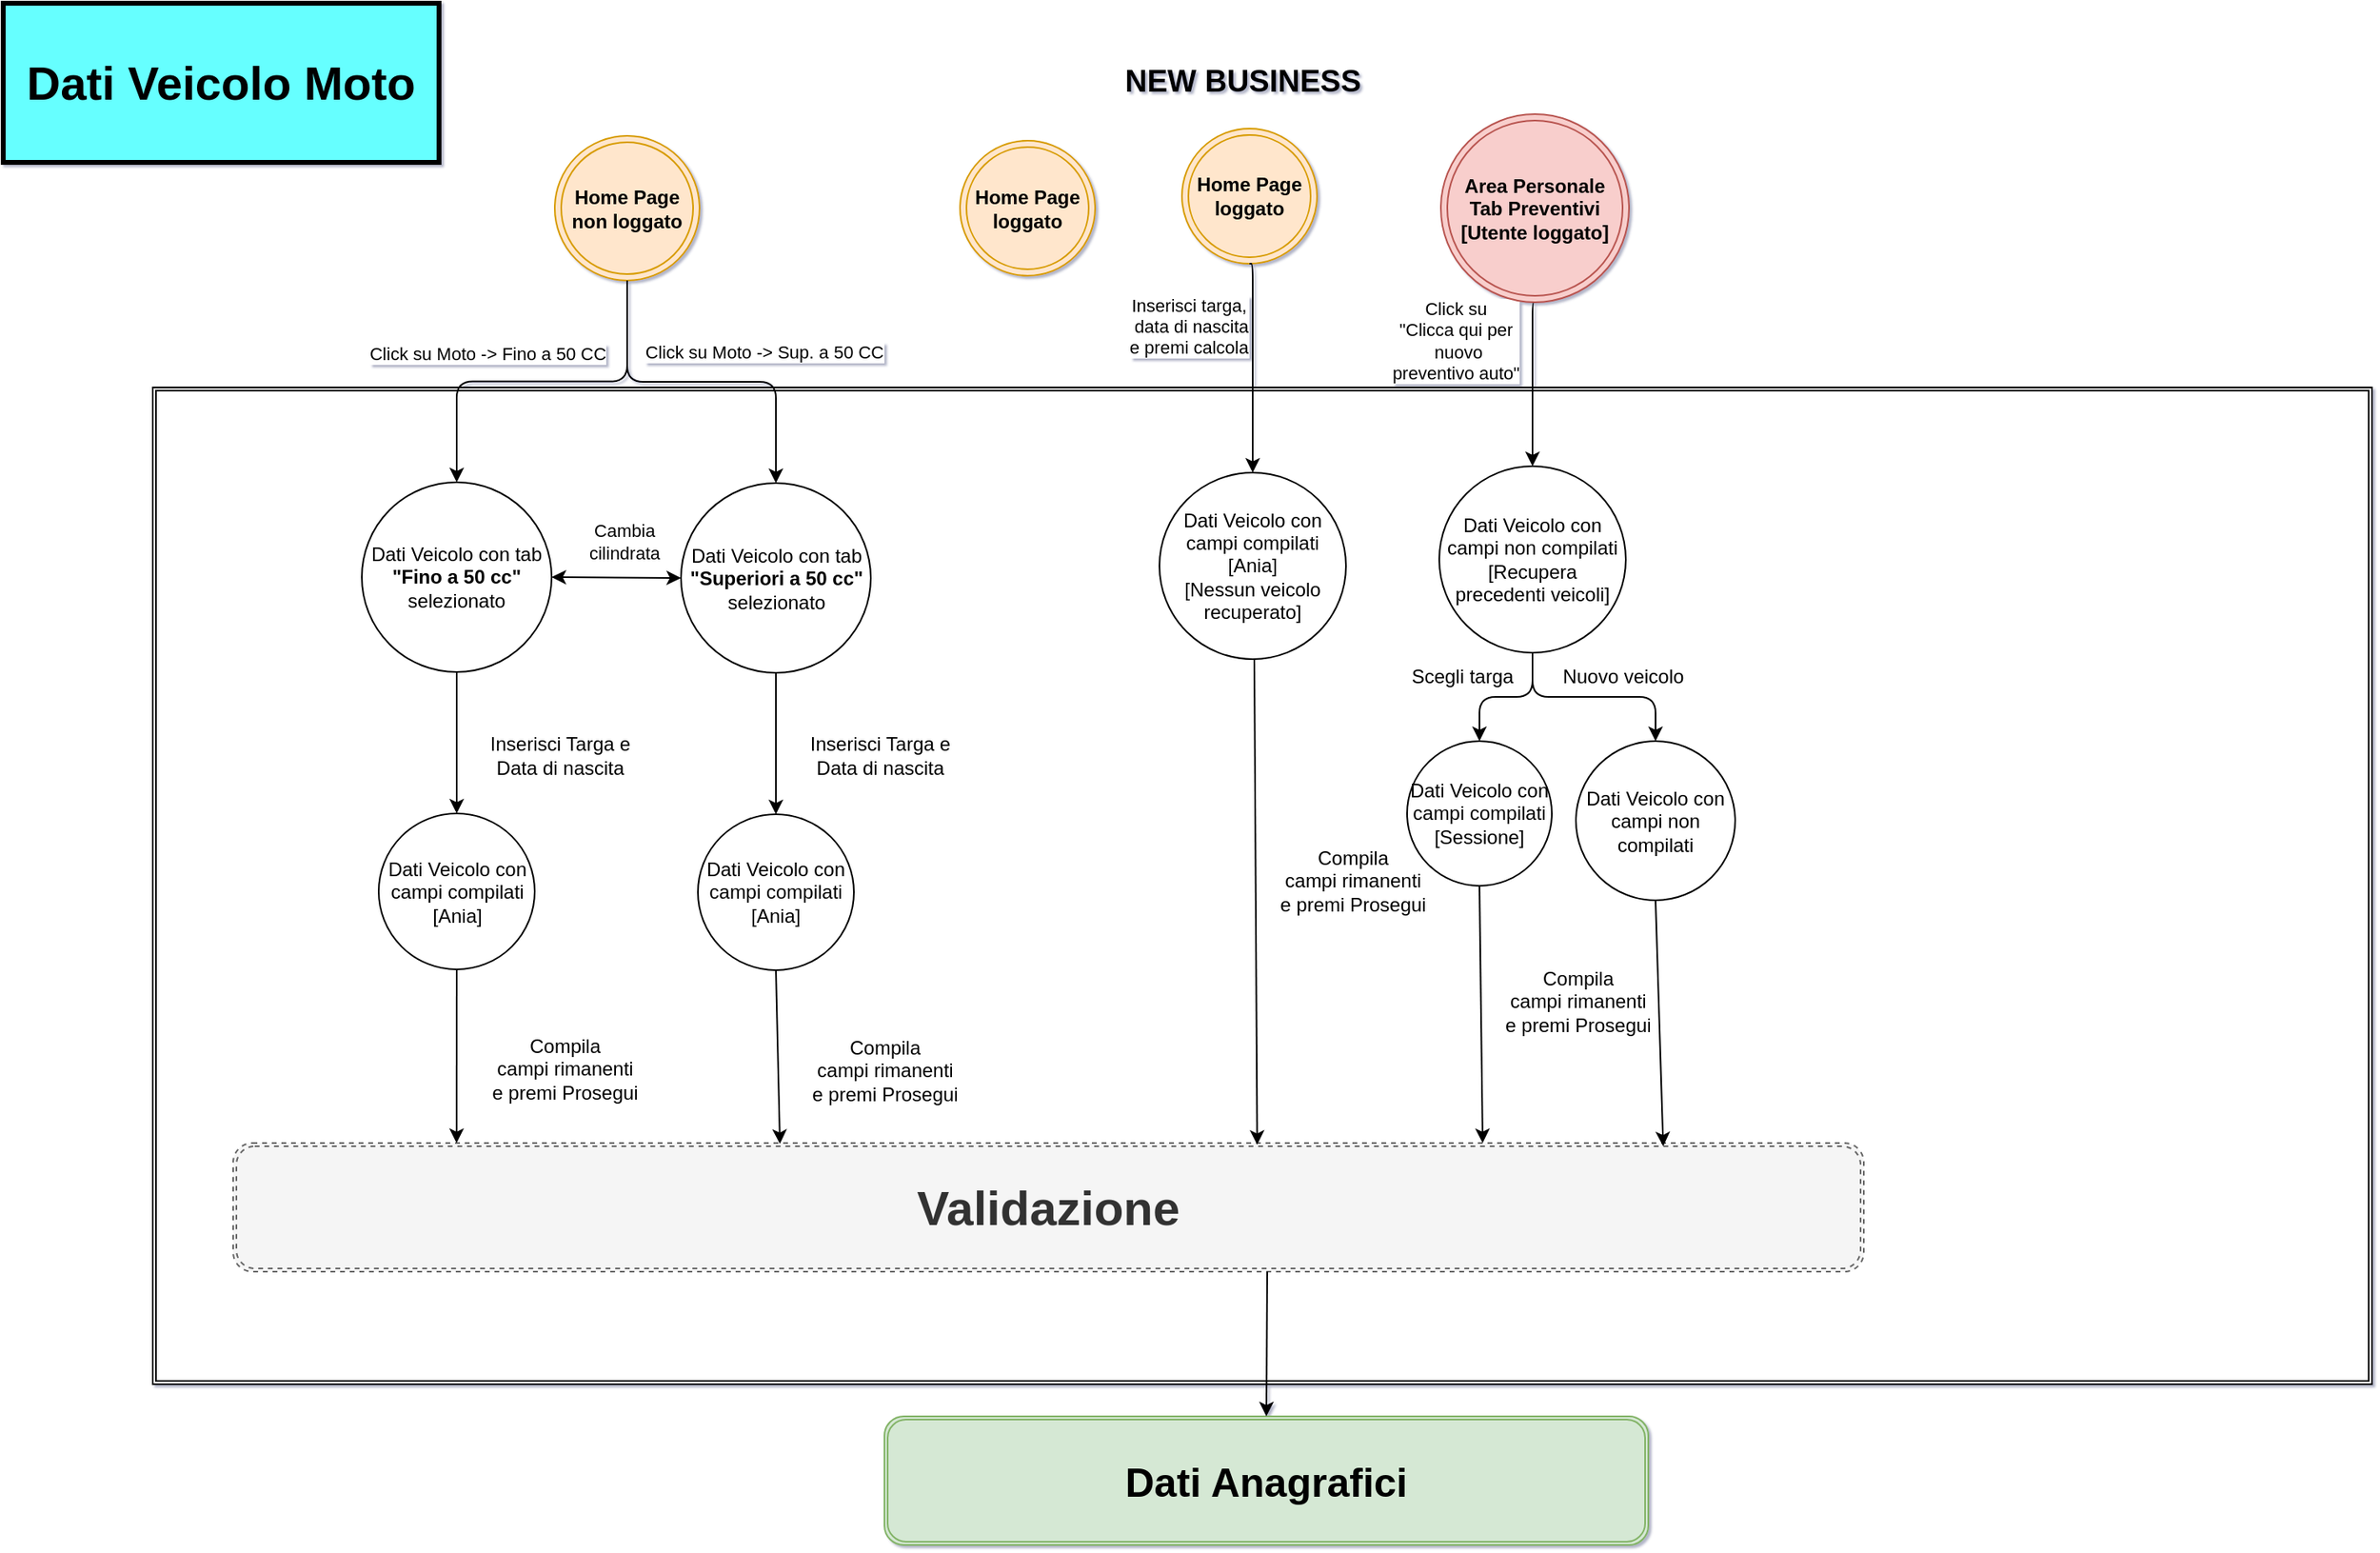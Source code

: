 <mxfile version="10.6.7" type="github"><diagram id="JJi0atK4ak9QtX_G3xx3" name="Page-1"><mxGraphModel dx="2568" dy="584" grid="0" gridSize="10" guides="1" tooltips="1" connect="1" arrows="1" fold="1" page="1" pageScale="1" pageWidth="1654" pageHeight="1169" background="none" math="0" shadow="1"><root><mxCell id="0"/><mxCell id="1" parent="0"/><mxCell id="fJAn6QZTrk5kd5fj208G-4" value="" style="shape=ext;double=1;rounded=0;whiteSpace=wrap;html=1;" parent="1" vertex="1"><mxGeometry x="-1520" y="254" width="1380" height="620" as="geometry"/></mxCell><mxCell id="fJAn6QZTrk5kd5fj208G-1" value="&lt;b&gt;Home Page&lt;br&gt;non loggato&lt;/b&gt;&lt;br&gt;" style="ellipse;shape=doubleEllipse;whiteSpace=wrap;html=1;aspect=fixed;fillColor=#ffe6cc;strokeColor=#d79b00;" parent="1" vertex="1"><mxGeometry x="-1270" y="97.5" width="90" height="90" as="geometry"/></mxCell><mxCell id="fJAn6QZTrk5kd5fj208G-5" value="Dati Veicolo con tab &lt;b&gt;&quot;Fino a 50 cc&quot; &lt;/b&gt;selezionato&lt;br&gt;" style="ellipse;whiteSpace=wrap;html=1;aspect=fixed;" parent="1" vertex="1"><mxGeometry x="-1390" y="313" width="118" height="118" as="geometry"/></mxCell><mxCell id="cSpS1H4KltPHv6ZelQDa-1" value="&lt;b&gt;Home Page&lt;br&gt;loggato&lt;/b&gt;&lt;br&gt;" style="ellipse;shape=doubleEllipse;whiteSpace=wrap;html=1;aspect=fixed;fillColor=#ffe6cc;strokeColor=#d79b00;" parent="1" vertex="1"><mxGeometry x="-880" y="93" width="84" height="84" as="geometry"/></mxCell><mxCell id="cSpS1H4KltPHv6ZelQDa-2" value="Inserisci targa,&lt;br&gt;&amp;nbsp;data di nascita&lt;br&gt;e premi calcola&lt;br&gt;" style="edgeStyle=elbowEdgeStyle;elbow=horizontal;endArrow=classic;html=1;exitX=0.5;exitY=1;exitDx=0;exitDy=0;entryX=0.5;entryY=0;entryDx=0;entryDy=0;" parent="1" source="cSpS1H4KltPHv6ZelQDa-1" target="cSpS1H4KltPHv6ZelQDa-3" edge="1"><mxGeometry x="-0.231" y="-41" width="50" height="50" relative="1" as="geometry"><mxPoint x="-1010" y="192" as="sourcePoint"/><mxPoint x="-1005" y="312" as="targetPoint"/><Array as="points"><mxPoint x="-836" y="242"/><mxPoint x="-1020" y="262"/></Array><mxPoint x="1" y="-10" as="offset"/></mxGeometry></mxCell><mxCell id="cSpS1H4KltPHv6ZelQDa-3" value="Dati Veicolo con campi compilati&lt;br&gt;[Ania]&lt;br&gt;[Nessun veicolo recuperato]&lt;br&gt;" style="ellipse;whiteSpace=wrap;html=1;aspect=fixed;" parent="1" vertex="1"><mxGeometry x="-894" y="307" width="116" height="116" as="geometry"/></mxCell><mxCell id="cSpS1H4KltPHv6ZelQDa-5" value="Click su &lt;br&gt;&quot;Clicca qui per&lt;br&gt;&amp;nbsp;nuovo &lt;br&gt;preventivo auto&quot;&lt;br&gt;" style="edgeStyle=elbowEdgeStyle;elbow=horizontal;endArrow=classic;html=1;exitX=0.5;exitY=1;exitDx=0;exitDy=0;entryX=0.5;entryY=0;entryDx=0;entryDy=0;" parent="1" source="cSpS1H4KltPHv6ZelQDa-4" target="cSpS1H4KltPHv6ZelQDa-6" edge="1"><mxGeometry x="-0.13" y="-52" width="50" height="50" relative="1" as="geometry"><mxPoint x="-661" y="202" as="sourcePoint"/><mxPoint x="-651" y="317" as="targetPoint"/><Array as="points"><mxPoint x="-662" y="252"/></Array><mxPoint x="4" y="-20" as="offset"/></mxGeometry></mxCell><mxCell id="cSpS1H4KltPHv6ZelQDa-6" value="Dati Veicolo con campi non compilati&lt;br&gt;[Recupera precedenti veicoli]&lt;br&gt;" style="ellipse;whiteSpace=wrap;html=1;aspect=fixed;" parent="1" vertex="1"><mxGeometry x="-720" y="303" width="116" height="116" as="geometry"/></mxCell><mxCell id="cSpS1H4KltPHv6ZelQDa-8" value="&lt;b&gt;&lt;font style=&quot;font-size: 19px&quot;&gt;NEW BUSINESS&lt;/font&gt;&lt;/b&gt;" style="text;html=1;strokeColor=none;fillColor=none;align=center;verticalAlign=middle;whiteSpace=wrap;rounded=0;" parent="1" vertex="1"><mxGeometry x="-934" y="54" width="184" height="20" as="geometry"/></mxCell><mxCell id="cSpS1H4KltPHv6ZelQDa-27" value="&lt;b&gt;&lt;font style=&quot;font-size: 30px&quot;&gt;Validazione&lt;/font&gt;&lt;/b&gt;" style="shape=ext;double=1;rounded=1;whiteSpace=wrap;html=1;strokeColor=#666666;dashed=1;shadow=0;glass=0;comic=0;fillColor=#f5f5f5;fontColor=#333333;" parent="1" vertex="1"><mxGeometry x="-1470" y="724" width="1014" height="80" as="geometry"/></mxCell><mxCell id="cSpS1H4KltPHv6ZelQDa-28" value="" style="endArrow=classic;html=1;exitX=0.5;exitY=1;exitDx=0;exitDy=0;entryX=0.5;entryY=0;entryDx=0;entryDy=0;" parent="1" source="fJAn6QZTrk5kd5fj208G-5" target="19JvDWEXzMYu1qSVctNN-4" edge="1"><mxGeometry width="50" height="50" relative="1" as="geometry"><mxPoint x="-1355" y="594.5" as="sourcePoint"/><mxPoint x="-1374" y="700" as="targetPoint"/></mxGeometry></mxCell><mxCell id="cSpS1H4KltPHv6ZelQDa-29" value="Inserisci Targa e &lt;br&gt;Data di nascita" style="text;html=1;resizable=0;points=[];align=center;verticalAlign=middle;labelBackgroundColor=#ffffff;" parent="cSpS1H4KltPHv6ZelQDa-28" vertex="1" connectable="0"><mxGeometry x="-0.075" y="2" relative="1" as="geometry"><mxPoint x="62" y="11" as="offset"/></mxGeometry></mxCell><mxCell id="cSpS1H4KltPHv6ZelQDa-30" value="" style="endArrow=classic;html=1;exitX=0.5;exitY=1;exitDx=0;exitDy=0;entryX=0.628;entryY=0.013;entryDx=0;entryDy=0;entryPerimeter=0;" parent="1" target="cSpS1H4KltPHv6ZelQDa-27" edge="1"><mxGeometry width="50" height="50" relative="1" as="geometry"><mxPoint x="-835" y="423" as="sourcePoint"/><mxPoint x="-830" y="724" as="targetPoint"/></mxGeometry></mxCell><mxCell id="cSpS1H4KltPHv6ZelQDa-31" value="Compila &lt;br&gt;campi rimanenti &lt;br&gt;e premi Prosegui" style="text;html=1;resizable=0;points=[];align=center;verticalAlign=middle;labelBackgroundColor=#ffffff;" parent="cSpS1H4KltPHv6ZelQDa-30" vertex="1" connectable="0"><mxGeometry x="-0.075" y="2" relative="1" as="geometry"><mxPoint x="57.5" y="-2" as="offset"/></mxGeometry></mxCell><mxCell id="cSpS1H4KltPHv6ZelQDa-32" value="" style="endArrow=classic;html=1;exitX=0.5;exitY=1;exitDx=0;exitDy=0;entryX=0.5;entryY=0;entryDx=0;entryDy=0;edgeStyle=orthogonalEdgeStyle;" parent="1" source="cSpS1H4KltPHv6ZelQDa-6" target="ZWPn5U4pZdqaBpn7iLRA-11" edge="1"><mxGeometry width="50" height="50" relative="1" as="geometry"><mxPoint x="-680" y="433" as="sourcePoint"/><mxPoint x="-660" y="444" as="targetPoint"/></mxGeometry></mxCell><mxCell id="cSpS1H4KltPHv6ZelQDa-33" value="Scegli targa" style="text;html=1;resizable=0;points=[];align=center;verticalAlign=middle;labelBackgroundColor=#ffffff;" parent="cSpS1H4KltPHv6ZelQDa-32" vertex="1" connectable="0"><mxGeometry x="-0.075" y="2" relative="1" as="geometry"><mxPoint x="-31" y="-15" as="offset"/></mxGeometry></mxCell><mxCell id="cSpS1H4KltPHv6ZelQDa-40" value="&lt;b&gt;&lt;font style=&quot;font-size: 25px&quot;&gt;Dati Anagrafici&lt;/font&gt;&lt;/b&gt;" style="shape=ext;double=1;rounded=1;whiteSpace=wrap;html=1;fillColor=#d5e8d4;strokeColor=#82b366;" parent="1" vertex="1"><mxGeometry x="-1065" y="894" width="475" height="80" as="geometry"/></mxCell><mxCell id="cSpS1H4KltPHv6ZelQDa-41" value="" style="endArrow=classic;html=1;entryX=0.5;entryY=0;entryDx=0;entryDy=0;" parent="1" target="cSpS1H4KltPHv6ZelQDa-40" edge="1"><mxGeometry width="50" height="50" relative="1" as="geometry"><mxPoint x="-827" y="804" as="sourcePoint"/><mxPoint x="-960" y="814" as="targetPoint"/></mxGeometry></mxCell><mxCell id="cSpS1H4KltPHv6ZelQDa-4" value="&lt;b&gt;Area Personale&lt;br&gt;Tab Preventivi&lt;br&gt;[Utente loggato]&lt;/b&gt;&lt;br&gt;" style="ellipse;shape=doubleEllipse;whiteSpace=wrap;html=1;aspect=fixed;fillColor=#f8cecc;strokeColor=#b85450;" parent="1" vertex="1"><mxGeometry x="-719" y="84" width="117" height="117" as="geometry"/></mxCell><mxCell id="ZWPn5U4pZdqaBpn7iLRA-6" value="&lt;b&gt;Home Page&lt;br&gt;loggato&lt;/b&gt;&lt;br&gt;" style="ellipse;shape=doubleEllipse;whiteSpace=wrap;html=1;aspect=fixed;fillColor=#ffe6cc;strokeColor=#d79b00;" parent="1" vertex="1"><mxGeometry x="-1018" y="100.5" width="84" height="84" as="geometry"/></mxCell><mxCell id="ZWPn5U4pZdqaBpn7iLRA-11" value="Dati Veicolo con campi compilati&lt;br&gt;[Sessione]&lt;br&gt;" style="ellipse;whiteSpace=wrap;html=1;aspect=fixed;" parent="1" vertex="1"><mxGeometry x="-740" y="474" width="90" height="90" as="geometry"/></mxCell><mxCell id="ZWPn5U4pZdqaBpn7iLRA-12" value="Dati Veicolo con campi non compilati&lt;br&gt;" style="ellipse;whiteSpace=wrap;html=1;aspect=fixed;" parent="1" vertex="1"><mxGeometry x="-635" y="474" width="99" height="99" as="geometry"/></mxCell><mxCell id="ZWPn5U4pZdqaBpn7iLRA-13" value="" style="endArrow=classic;html=1;exitX=0.5;exitY=1;exitDx=0;exitDy=0;entryX=0.5;entryY=0;entryDx=0;entryDy=0;edgeStyle=orthogonalEdgeStyle;" parent="1" source="cSpS1H4KltPHv6ZelQDa-6" target="ZWPn5U4pZdqaBpn7iLRA-12" edge="1"><mxGeometry width="50" height="50" relative="1" as="geometry"><mxPoint x="-652" y="429" as="sourcePoint"/><mxPoint x="-685" y="484" as="targetPoint"/></mxGeometry></mxCell><mxCell id="ZWPn5U4pZdqaBpn7iLRA-14" value="Nuovo veicolo" style="text;html=1;resizable=0;points=[];align=center;verticalAlign=middle;labelBackgroundColor=#ffffff;" parent="ZWPn5U4pZdqaBpn7iLRA-13" vertex="1" connectable="0"><mxGeometry x="-0.075" y="2" relative="1" as="geometry"><mxPoint x="22" y="-11" as="offset"/></mxGeometry></mxCell><mxCell id="ZWPn5U4pZdqaBpn7iLRA-15" value="" style="endArrow=classic;html=1;exitX=0.5;exitY=1;exitDx=0;exitDy=0;" parent="1" source="ZWPn5U4pZdqaBpn7iLRA-11" edge="1"><mxGeometry width="50" height="50" relative="1" as="geometry"><mxPoint x="-680" y="574" as="sourcePoint"/><mxPoint x="-693" y="724" as="targetPoint"/></mxGeometry></mxCell><mxCell id="ZWPn5U4pZdqaBpn7iLRA-16" value="Compila &lt;br&gt;campi rimanenti &lt;br&gt;e premi Prosegui" style="text;html=1;resizable=0;points=[];align=center;verticalAlign=middle;labelBackgroundColor=#ffffff;" parent="ZWPn5U4pZdqaBpn7iLRA-15" vertex="1" connectable="0"><mxGeometry x="-0.075" y="2" relative="1" as="geometry"><mxPoint x="57.5" y="-2" as="offset"/></mxGeometry></mxCell><mxCell id="ZWPn5U4pZdqaBpn7iLRA-17" value="" style="endArrow=classic;html=1;exitX=0.5;exitY=1;exitDx=0;exitDy=0;entryX=0.877;entryY=0.025;entryDx=0;entryDy=0;entryPerimeter=0;" parent="1" source="ZWPn5U4pZdqaBpn7iLRA-12" target="cSpS1H4KltPHv6ZelQDa-27" edge="1"><mxGeometry width="50" height="50" relative="1" as="geometry"><mxPoint x="-550" y="573" as="sourcePoint"/><mxPoint x="-548" y="710" as="targetPoint"/></mxGeometry></mxCell><mxCell id="ZWPn5U4pZdqaBpn7iLRA-20" value="&lt;b&gt;&lt;font style=&quot;font-size: 29px&quot;&gt;Dati Veicolo Moto&lt;/font&gt;&lt;/b&gt;" style="text;html=1;strokeColor=#000000;fillColor=#66FFFF;align=center;verticalAlign=middle;whiteSpace=wrap;rounded=0;shadow=0;glass=0;comic=0;strokeWidth=3;" parent="1" vertex="1"><mxGeometry x="-1613" y="15" width="271" height="99" as="geometry"/></mxCell><mxCell id="19JvDWEXzMYu1qSVctNN-3" value="Click su Moto -&amp;gt; Fino a 50 CC" style="endArrow=classic;html=1;labelBackgroundColor=#ffffff;strokeColor=#000000;fontColor=#000000;exitX=0.5;exitY=1;exitDx=0;exitDy=0;entryX=0.5;entryY=0;entryDx=0;entryDy=0;edgeStyle=orthogonalEdgeStyle;" edge="1" parent="1" source="fJAn6QZTrk5kd5fj208G-1" target="fJAn6QZTrk5kd5fj208G-5"><mxGeometry x="0.29" y="-17" width="50" height="50" relative="1" as="geometry"><mxPoint x="-1402" y="223" as="sourcePoint"/><mxPoint x="-1396" y="193" as="targetPoint"/><mxPoint as="offset"/></mxGeometry></mxCell><mxCell id="19JvDWEXzMYu1qSVctNN-4" value="Dati Veicolo con campi compilati [Ania]" style="ellipse;whiteSpace=wrap;html=1;aspect=fixed;fontColor=#000000;" vertex="1" parent="1"><mxGeometry x="-1379.5" y="519" width="97" height="97" as="geometry"/></mxCell><mxCell id="19JvDWEXzMYu1qSVctNN-5" value="" style="endArrow=classic;html=1;exitX=0.5;exitY=1;exitDx=0;exitDy=0;entryX=0.137;entryY=0;entryDx=0;entryDy=0;entryPerimeter=0;" edge="1" parent="1" source="19JvDWEXzMYu1qSVctNN-4" target="cSpS1H4KltPHv6ZelQDa-27"><mxGeometry width="50" height="50" relative="1" as="geometry"><mxPoint x="-1075" y="454" as="sourcePoint"/><mxPoint x="-1072" y="731" as="targetPoint"/></mxGeometry></mxCell><mxCell id="19JvDWEXzMYu1qSVctNN-6" value="Compila &lt;br&gt;campi rimanenti &lt;br&gt;e premi Prosegui" style="text;html=1;resizable=0;points=[];align=center;verticalAlign=middle;labelBackgroundColor=#ffffff;" vertex="1" connectable="0" parent="19JvDWEXzMYu1qSVctNN-5"><mxGeometry x="-0.317" y="-4" relative="1" as="geometry"><mxPoint x="70.5" y="25" as="offset"/></mxGeometry></mxCell><mxCell id="19JvDWEXzMYu1qSVctNN-7" value="Dati Veicolo con tab &lt;b&gt;&quot;Superiori a 50 cc&quot; &lt;/b&gt;selezionato&lt;br&gt;" style="ellipse;whiteSpace=wrap;html=1;aspect=fixed;" vertex="1" parent="1"><mxGeometry x="-1191.5" y="313.5" width="118" height="118" as="geometry"/></mxCell><mxCell id="19JvDWEXzMYu1qSVctNN-8" value="" style="endArrow=classic;html=1;exitX=0.5;exitY=1;exitDx=0;exitDy=0;entryX=0.5;entryY=0;entryDx=0;entryDy=0;" edge="1" parent="1" source="19JvDWEXzMYu1qSVctNN-7" target="19JvDWEXzMYu1qSVctNN-11"><mxGeometry width="50" height="50" relative="1" as="geometry"><mxPoint x="-1205" y="595" as="sourcePoint"/><mxPoint x="-1224" y="700.5" as="targetPoint"/></mxGeometry></mxCell><mxCell id="19JvDWEXzMYu1qSVctNN-9" value="Inserisci Targa e &lt;br&gt;Data di nascita" style="text;html=1;resizable=0;points=[];align=center;verticalAlign=middle;labelBackgroundColor=#ffffff;" vertex="1" connectable="0" parent="19JvDWEXzMYu1qSVctNN-8"><mxGeometry x="-0.075" y="2" relative="1" as="geometry"><mxPoint x="62" y="11" as="offset"/></mxGeometry></mxCell><mxCell id="19JvDWEXzMYu1qSVctNN-10" value="Click su Moto -&amp;gt; Sup. a 50 CC" style="endArrow=classic;html=1;labelBackgroundColor=#ffffff;strokeColor=#000000;fontColor=#000000;exitX=0.5;exitY=1;exitDx=0;exitDy=0;entryX=0.5;entryY=0;entryDx=0;entryDy=0;edgeStyle=orthogonalEdgeStyle;" edge="1" parent="1" target="19JvDWEXzMYu1qSVctNN-7" source="fJAn6QZTrk5kd5fj208G-1"><mxGeometry x="0.352" y="19" width="50" height="50" relative="1" as="geometry"><mxPoint x="-1103" y="188" as="sourcePoint"/><mxPoint x="-1274" y="193" as="targetPoint"/><mxPoint as="offset"/></mxGeometry></mxCell><mxCell id="19JvDWEXzMYu1qSVctNN-11" value="Dati Veicolo con campi compilati [Ania]" style="ellipse;whiteSpace=wrap;html=1;aspect=fixed;fontColor=#000000;" vertex="1" parent="1"><mxGeometry x="-1181" y="519.5" width="97" height="97" as="geometry"/></mxCell><mxCell id="19JvDWEXzMYu1qSVctNN-12" value="" style="endArrow=classic;html=1;exitX=0.5;exitY=1;exitDx=0;exitDy=0;entryX=0.308;entryY=0;entryDx=0;entryDy=0;entryPerimeter=0;" edge="1" parent="1" source="19JvDWEXzMYu1qSVctNN-11"><mxGeometry width="50" height="50" relative="1" as="geometry"><mxPoint x="-925" y="454.5" as="sourcePoint"/><mxPoint x="-1130" y="724.5" as="targetPoint"/></mxGeometry></mxCell><mxCell id="19JvDWEXzMYu1qSVctNN-13" value="Compila &lt;br&gt;campi rimanenti &lt;br&gt;e premi Prosegui" style="text;html=1;resizable=0;points=[];align=center;verticalAlign=middle;labelBackgroundColor=#ffffff;" vertex="1" connectable="0" parent="19JvDWEXzMYu1qSVctNN-12"><mxGeometry x="-0.317" y="-4" relative="1" as="geometry"><mxPoint x="70.5" y="25" as="offset"/></mxGeometry></mxCell><mxCell id="19JvDWEXzMYu1qSVctNN-17" value="Cambia &lt;br&gt;cilindrata" style="endArrow=classic;startArrow=classic;html=1;labelBackgroundColor=#ffffff;strokeColor=#000000;fontColor=#000000;entryX=0;entryY=0.5;entryDx=0;entryDy=0;exitX=1;exitY=0.5;exitDx=0;exitDy=0;" edge="1" parent="1" source="fJAn6QZTrk5kd5fj208G-5" target="19JvDWEXzMYu1qSVctNN-7"><mxGeometry x="0.104" y="22" width="50" height="50" relative="1" as="geometry"><mxPoint x="-1256" y="407" as="sourcePoint"/><mxPoint x="-1206" y="357" as="targetPoint"/><mxPoint as="offset"/></mxGeometry></mxCell></root></mxGraphModel></diagram></mxfile>
